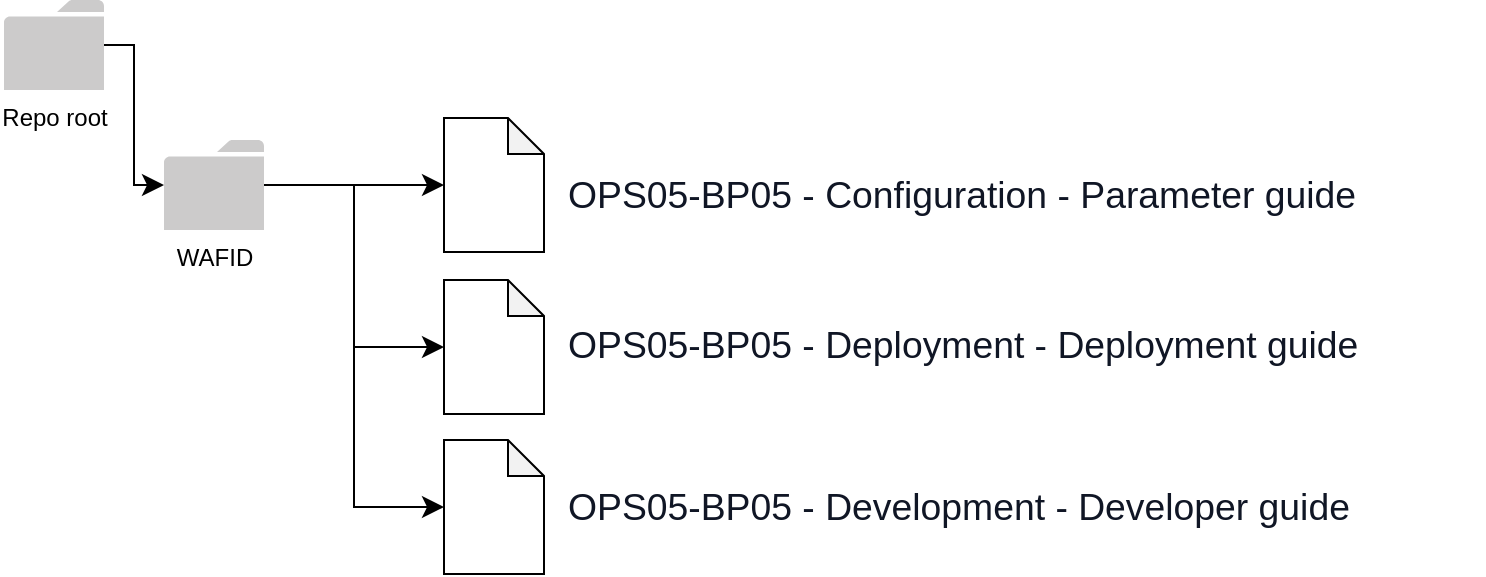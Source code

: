 <mxfile>
    <diagram id="PEeWEDdolTTNKrOSYRV0" name="Page-1">
        <mxGraphModel dx="938" dy="523" grid="1" gridSize="10" guides="1" tooltips="1" connect="1" arrows="1" fold="1" page="1" pageScale="1" pageWidth="850" pageHeight="1100" math="0" shadow="0">
            <root>
                <mxCell id="0"/>
                <mxCell id="1" parent="0"/>
                <mxCell id="2" value="Repo root" style="sketch=0;pointerEvents=1;shadow=0;dashed=0;html=1;strokeColor=none;labelPosition=center;verticalLabelPosition=bottom;verticalAlign=top;outlineConnect=0;align=center;shape=mxgraph.office.concepts.folder;fillColor=#CCCBCB;" vertex="1" parent="1">
                    <mxGeometry x="110" y="90" width="50" height="45" as="geometry"/>
                </mxCell>
                <mxCell id="3" value="WAFID&lt;br&gt;&lt;span id=&quot;docs-internal-guid-91edf046-7fff-8db2-ec80-6ff2966f3f44&quot;&gt;&lt;span style=&quot;font-size: 14pt; font-family: &amp;quot;Noto Sans JP&amp;quot;, sans-serif; background-color: transparent; font-variant-numeric: normal; font-variant-east-asian: normal; font-variant-alternates: normal; font-variant-position: normal; vertical-align: baseline;&quot;&gt;&lt;font color=&quot;#ffffff&quot;&gt;OPS05-BP05&lt;/font&gt;&lt;/span&gt;&lt;/span&gt;&lt;span style=&quot;background-color: rgb(24, 20, 29); font-size: 10px;&quot;&gt;&lt;br&gt;&lt;/span&gt;" style="sketch=0;pointerEvents=1;shadow=0;dashed=0;html=1;strokeColor=none;labelPosition=center;verticalLabelPosition=bottom;verticalAlign=top;outlineConnect=0;align=center;shape=mxgraph.office.concepts.folder;fillColor=#CCCBCB;" vertex="1" parent="1">
                    <mxGeometry x="190" y="160" width="50" height="45" as="geometry"/>
                </mxCell>
                <mxCell id="6" value="" style="edgeStyle=elbowEdgeStyle;elbow=horizontal;endArrow=classic;html=1;curved=0;rounded=0;endSize=8;startSize=8;" edge="1" parent="1" source="2" target="3">
                    <mxGeometry width="50" height="50" relative="1" as="geometry">
                        <mxPoint x="100" y="310" as="sourcePoint"/>
                        <mxPoint x="150" y="260" as="targetPoint"/>
                    </mxGeometry>
                </mxCell>
                <mxCell id="7" value="" style="shape=note;whiteSpace=wrap;html=1;backgroundOutline=1;darkOpacity=0.05;size=18;" vertex="1" parent="1">
                    <mxGeometry x="330" y="149" width="50" height="67" as="geometry"/>
                </mxCell>
                <mxCell id="8" value="" style="shape=note;whiteSpace=wrap;html=1;backgroundOutline=1;darkOpacity=0.05;size=18;" vertex="1" parent="1">
                    <mxGeometry x="330" y="230" width="50" height="67" as="geometry"/>
                </mxCell>
                <mxCell id="9" value="" style="shape=note;whiteSpace=wrap;html=1;backgroundOutline=1;darkOpacity=0.05;size=18;" vertex="1" parent="1">
                    <mxGeometry x="330" y="310" width="50" height="67" as="geometry"/>
                </mxCell>
                <mxCell id="10" value="" style="edgeStyle=elbowEdgeStyle;elbow=horizontal;endArrow=classic;html=1;curved=0;rounded=0;endSize=8;startSize=8;entryX=0;entryY=0.5;entryDx=0;entryDy=0;entryPerimeter=0;" edge="1" parent="1" source="3" target="7">
                    <mxGeometry width="50" height="50" relative="1" as="geometry">
                        <mxPoint x="170" y="122.5" as="sourcePoint"/>
                        <mxPoint x="200" y="192.5" as="targetPoint"/>
                    </mxGeometry>
                </mxCell>
                <mxCell id="11" value="" style="edgeStyle=elbowEdgeStyle;elbow=horizontal;endArrow=classic;html=1;curved=0;rounded=0;endSize=8;startSize=8;" edge="1" parent="1" source="3" target="8">
                    <mxGeometry width="50" height="50" relative="1" as="geometry">
                        <mxPoint x="250" y="192.5" as="sourcePoint"/>
                        <mxPoint x="340" y="183.5" as="targetPoint"/>
                    </mxGeometry>
                </mxCell>
                <mxCell id="12" value="" style="edgeStyle=elbowEdgeStyle;elbow=horizontal;endArrow=classic;html=1;curved=0;rounded=0;endSize=8;startSize=8;" edge="1" parent="1" source="3" target="9">
                    <mxGeometry width="50" height="50" relative="1" as="geometry">
                        <mxPoint x="250" y="192.5" as="sourcePoint"/>
                        <mxPoint x="400" y="233.5" as="targetPoint"/>
                    </mxGeometry>
                </mxCell>
                <mxCell id="13" value="&lt;br&gt;&lt;b id=&quot;docs-internal-guid-cab37ac6-7fff-4b6a-d3a9-6e296733cf67&quot; style=&quot;font-weight:normal;&quot;&gt;&lt;p style=&quot;line-height:1.38;margin-top:0pt;margin-bottom:12pt;&quot; dir=&quot;ltr&quot;&gt;&lt;span style=&quot;font-size: 14pt; font-family: &amp;quot;Noto Sans JP&amp;quot;, sans-serif; color: rgb(16, 22, 37); background-color: transparent; font-weight: 400; font-style: normal; font-variant: normal; text-decoration: none; vertical-align: baseline;&quot;&gt;OPS05-BP05 - Configuration - Parameter guide&lt;/span&gt;&lt;/p&gt;&lt;/b&gt;" style="text;strokeColor=none;align=left;fillColor=#FFFFFF;html=1;verticalAlign=middle;whiteSpace=wrap;rounded=0;" vertex="1" parent="1">
                    <mxGeometry x="390" y="175" width="460" height="25" as="geometry"/>
                </mxCell>
                <mxCell id="14" value="&lt;span style=&quot;background-color: transparent; color: rgb(16, 22, 37); font-family: &amp;quot;Noto Sans JP&amp;quot;, sans-serif; font-size: 14pt;&quot;&gt;OPS05-BP05 - Deployment - Deployment guide&lt;/span&gt;" style="text;strokeColor=none;align=left;fillColor=#FFFFFF;html=1;verticalAlign=middle;whiteSpace=wrap;rounded=0;" vertex="1" parent="1">
                    <mxGeometry x="390" y="250" width="460" height="25" as="geometry"/>
                </mxCell>
                <mxCell id="15" value="&lt;span style=&quot;background-color: transparent; color: rgb(16, 22, 37); font-family: &amp;quot;Noto Sans JP&amp;quot;, sans-serif; font-size: 14pt;&quot;&gt;OPS05-BP05 - Development - Developer guide&lt;/span&gt;" style="text;strokeColor=none;align=left;fillColor=#FFFFFF;html=1;verticalAlign=middle;whiteSpace=wrap;rounded=0;" vertex="1" parent="1">
                    <mxGeometry x="390" y="331" width="460" height="25" as="geometry"/>
                </mxCell>
            </root>
        </mxGraphModel>
    </diagram>
</mxfile>